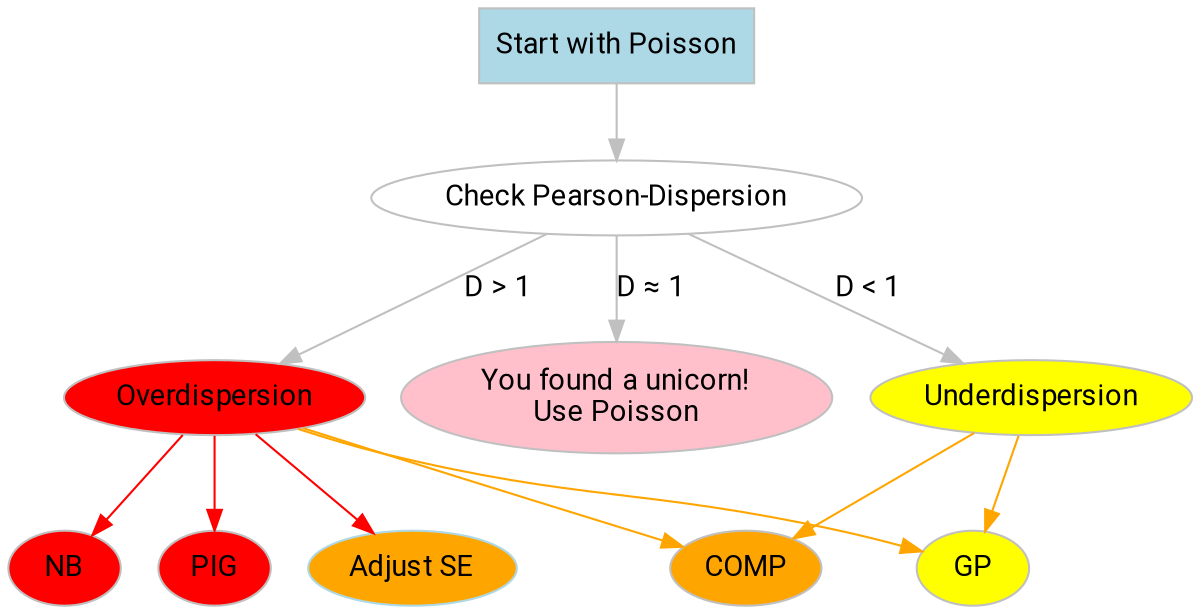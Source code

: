 digraph decisiontree {

graph [layout = dot]

################################
#### Global node attributes ####
################################
node [shape = oval,
      style = filled,
      color = grey,
      fontname = "Roboto"]
edge [fontname = "Roboto"]

node [fillcolor = white]
start [label = "Start with Poisson",
       shape = rectangle,
       fillcolor = "lightblue"]

################################
#### First step             ####
################################
node [fillcolor = white]
checkdisp [label = "Check Pearson-Dispersion"]

ud [label = "Underdispersion", fillcolor = "yellow"]
unicorn [label = "You found a unicorn!\nUse Poisson", fillcolor = pink]
od [label = "Overdispersion", fillcolor = "red"]

node [fillcolor = orange]

edge [color = grey]
start -> checkdisp [label = ""]
checkdisp -> ud [label = "D < 1"]
checkdisp -> unicorn [label = "D ≈ 1"]
checkdisp -> od [label = "D > 1"]
#unicorn -> start [label = "Use actual Poisson regression"]

node []
se_adjust [label = "Adjust SE", color = lightblue]
nbin [label = "NB", fillcolor = red]
pig [label = "PIG", fillcolor = red]
cmp [label = "COMP", fillcolor = orange]
gpois [label = "GP", fillcolor = yellow]

edge [color = red]
od -> {nbin pig se_adjust}
#edge [color = yellow]
#ud -> gpois
edge [color = orange]
od, ud -> {cmp, gpois}
}

